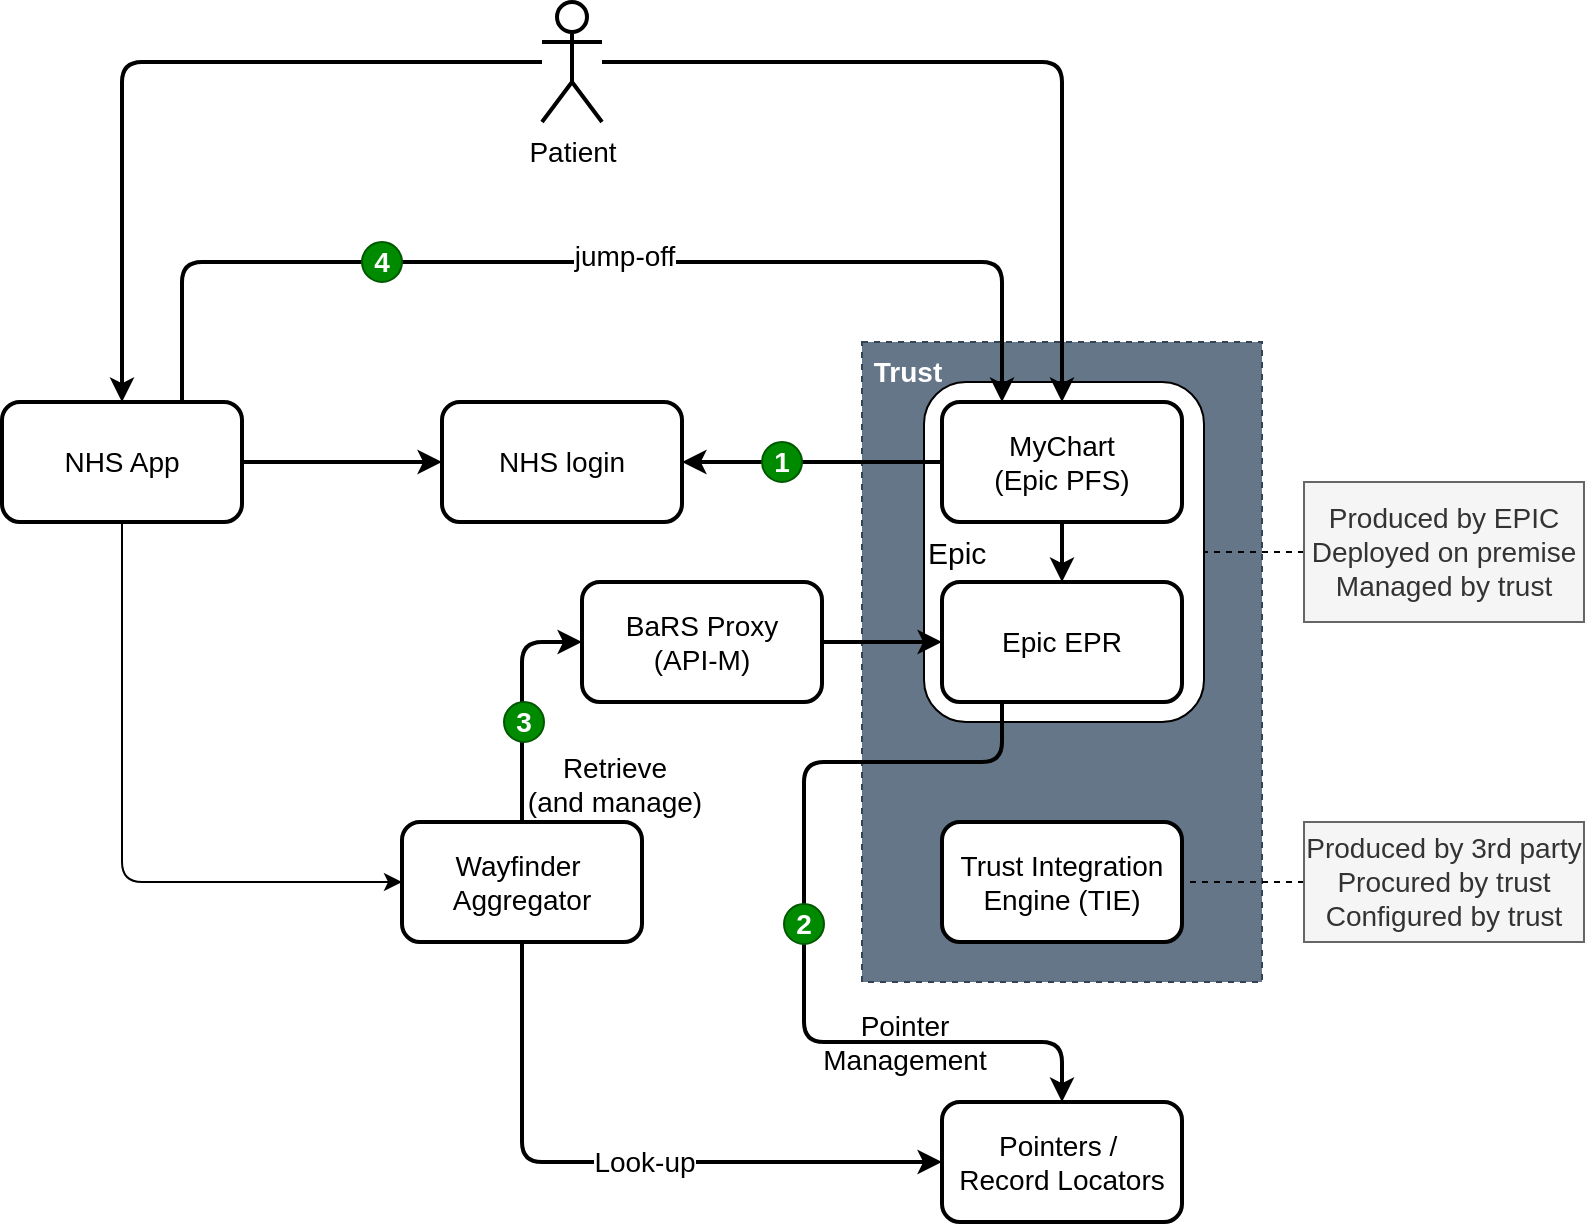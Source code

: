 <mxfile>
    <diagram name="Page-1" id="HHtlFshpQ32gfU4k5V_X">
        <mxGraphModel dx="1225" dy="851" grid="1" gridSize="10" guides="1" tooltips="1" connect="1" arrows="1" fold="1" page="1" pageScale="1" pageWidth="827" pageHeight="1169" math="0" shadow="0">
            <root>
                <mxCell id="0"/>
                <mxCell id="1" parent="0"/>
                <mxCell id="42vADjcBvc1gCo-mJGIS-1" value="&amp;nbsp;Trust" style="rounded=0;whiteSpace=wrap;html=1;dashed=1;align=left;verticalAlign=top;fontStyle=1;fillColor=#647687;strokeColor=#314354;fontSize=14;fontColor=#ffffff;" parent="1" vertex="1">
                    <mxGeometry x="449" y="190" width="200" height="320" as="geometry"/>
                </mxCell>
                <mxCell id="wC04zW4hRhxr-Yj-kQ3v-11" value="Epic" style="rounded=1;whiteSpace=wrap;html=1;fillColor=#FFFFFF;fontColor=#000000;align=left;fontSize=15;" parent="1" vertex="1">
                    <mxGeometry x="480" y="210" width="140" height="170" as="geometry"/>
                </mxCell>
                <mxCell id="42vADjcBvc1gCo-mJGIS-4" value="Epic EPR" style="rounded=1;whiteSpace=wrap;html=1;strokeWidth=2;fontSize=14;" parent="1" vertex="1">
                    <mxGeometry x="489" y="310" width="120" height="60" as="geometry"/>
                </mxCell>
                <mxCell id="42vADjcBvc1gCo-mJGIS-6" value="Trust Integration Engine (TIE)" style="rounded=1;whiteSpace=wrap;html=1;strokeWidth=2;fontSize=14;" parent="1" vertex="1">
                    <mxGeometry x="489" y="430" width="120" height="60" as="geometry"/>
                </mxCell>
                <mxCell id="42vADjcBvc1gCo-mJGIS-12" value="Pointers /&amp;nbsp;&lt;div&gt;Record Locators&lt;/div&gt;" style="rounded=1;whiteSpace=wrap;html=1;strokeWidth=2;fontSize=14;" parent="1" vertex="1">
                    <mxGeometry x="489" y="570" width="120" height="60" as="geometry"/>
                </mxCell>
                <mxCell id="42vADjcBvc1gCo-mJGIS-13" style="edgeStyle=orthogonalEdgeStyle;rounded=1;orthogonalLoop=1;jettySize=auto;html=1;entryX=0;entryY=0.5;entryDx=0;entryDy=0;exitX=0.5;exitY=1;exitDx=0;exitDy=0;curved=0;strokeWidth=2;fontSize=14;" parent="1" source="42vADjcBvc1gCo-mJGIS-17" target="42vADjcBvc1gCo-mJGIS-12" edge="1">
                    <mxGeometry relative="1" as="geometry"/>
                </mxCell>
                <mxCell id="42vADjcBvc1gCo-mJGIS-14" value="Look-up" style="edgeLabel;html=1;align=center;verticalAlign=middle;resizable=0;points=[];fontSize=14;" parent="42vADjcBvc1gCo-mJGIS-13" vertex="1" connectable="0">
                    <mxGeometry x="0.069" relative="1" as="geometry">
                        <mxPoint as="offset"/>
                    </mxGeometry>
                </mxCell>
                <mxCell id="42vADjcBvc1gCo-mJGIS-15" style="edgeStyle=orthogonalEdgeStyle;rounded=1;orthogonalLoop=1;jettySize=auto;html=1;entryX=0;entryY=0.5;entryDx=0;entryDy=0;exitX=0.5;exitY=0;exitDx=0;exitDy=0;curved=0;strokeWidth=2;fontSize=14;" parent="1" source="42vADjcBvc1gCo-mJGIS-17" target="42vADjcBvc1gCo-mJGIS-35" edge="1">
                    <mxGeometry relative="1" as="geometry"/>
                </mxCell>
                <mxCell id="42vADjcBvc1gCo-mJGIS-16" value="Retrieve&lt;div&gt;(and manage)&lt;/div&gt;" style="edgeLabel;html=1;align=center;verticalAlign=middle;resizable=0;points=[];labelBackgroundColor=none;fontSize=14;" parent="42vADjcBvc1gCo-mJGIS-15" vertex="1" connectable="0">
                    <mxGeometry x="-0.108" relative="1" as="geometry">
                        <mxPoint x="46" y="34" as="offset"/>
                    </mxGeometry>
                </mxCell>
                <mxCell id="42vADjcBvc1gCo-mJGIS-17" value="Wayfinder&amp;nbsp;&lt;div&gt;Aggregator&lt;/div&gt;" style="rounded=1;whiteSpace=wrap;html=1;strokeWidth=2;fontSize=14;" parent="1" vertex="1">
                    <mxGeometry x="219" y="430" width="120" height="60" as="geometry"/>
                </mxCell>
                <mxCell id="42vADjcBvc1gCo-mJGIS-18" style="edgeStyle=orthogonalEdgeStyle;rounded=0;orthogonalLoop=1;jettySize=auto;html=1;entryX=0;entryY=0.5;entryDx=0;entryDy=0;strokeWidth=2;fontSize=14;" parent="1" source="42vADjcBvc1gCo-mJGIS-22" target="42vADjcBvc1gCo-mJGIS-23" edge="1">
                    <mxGeometry relative="1" as="geometry"/>
                </mxCell>
                <mxCell id="42vADjcBvc1gCo-mJGIS-19" style="edgeStyle=orthogonalEdgeStyle;rounded=1;orthogonalLoop=1;jettySize=auto;html=1;entryX=0;entryY=0.5;entryDx=0;entryDy=0;exitX=0.5;exitY=1;exitDx=0;exitDy=0;curved=0;fontSize=14;" parent="1" source="42vADjcBvc1gCo-mJGIS-22" target="42vADjcBvc1gCo-mJGIS-17" edge="1">
                    <mxGeometry relative="1" as="geometry"/>
                </mxCell>
                <mxCell id="42vADjcBvc1gCo-mJGIS-20" style="edgeStyle=orthogonalEdgeStyle;rounded=1;orthogonalLoop=1;jettySize=auto;html=1;exitX=0.75;exitY=0;exitDx=0;exitDy=0;entryX=0.25;entryY=0;entryDx=0;entryDy=0;curved=0;strokeWidth=2;fontSize=14;" parent="1" source="42vADjcBvc1gCo-mJGIS-22" target="42vADjcBvc1gCo-mJGIS-29" edge="1">
                    <mxGeometry relative="1" as="geometry">
                        <Array as="points">
                            <mxPoint x="109" y="150"/>
                            <mxPoint x="519" y="150"/>
                        </Array>
                    </mxGeometry>
                </mxCell>
                <mxCell id="42vADjcBvc1gCo-mJGIS-21" value="jump-off" style="edgeLabel;html=1;align=center;verticalAlign=middle;resizable=0;points=[];fontSize=14;" parent="42vADjcBvc1gCo-mJGIS-20" vertex="1" connectable="0">
                    <mxGeometry x="0.059" y="3" relative="1" as="geometry">
                        <mxPoint as="offset"/>
                    </mxGeometry>
                </mxCell>
                <mxCell id="42vADjcBvc1gCo-mJGIS-22" value="NHS App" style="rounded=1;whiteSpace=wrap;html=1;strokeWidth=2;fontSize=14;" parent="1" vertex="1">
                    <mxGeometry x="19" y="220" width="120" height="60" as="geometry"/>
                </mxCell>
                <mxCell id="42vADjcBvc1gCo-mJGIS-23" value="NHS login" style="rounded=1;whiteSpace=wrap;html=1;strokeWidth=2;fontSize=14;" parent="1" vertex="1">
                    <mxGeometry x="239" y="220" width="120" height="60" as="geometry"/>
                </mxCell>
                <mxCell id="42vADjcBvc1gCo-mJGIS-24" style="edgeStyle=orthogonalEdgeStyle;rounded=1;orthogonalLoop=1;jettySize=auto;html=1;curved=0;strokeWidth=2;fontSize=14;" parent="1" source="42vADjcBvc1gCo-mJGIS-26" target="42vADjcBvc1gCo-mJGIS-22" edge="1">
                    <mxGeometry relative="1" as="geometry"/>
                </mxCell>
                <mxCell id="42vADjcBvc1gCo-mJGIS-25" style="edgeStyle=orthogonalEdgeStyle;rounded=1;orthogonalLoop=1;jettySize=auto;html=1;curved=0;strokeWidth=2;fontSize=14;" parent="1" source="42vADjcBvc1gCo-mJGIS-26" target="42vADjcBvc1gCo-mJGIS-29" edge="1">
                    <mxGeometry relative="1" as="geometry"/>
                </mxCell>
                <mxCell id="42vADjcBvc1gCo-mJGIS-26" value="Patient" style="shape=umlActor;verticalLabelPosition=bottom;verticalAlign=top;html=1;outlineConnect=0;fontSize=14;strokeWidth=2;" parent="1" vertex="1">
                    <mxGeometry x="289" y="20" width="30" height="60" as="geometry"/>
                </mxCell>
                <mxCell id="42vADjcBvc1gCo-mJGIS-27" value="" style="edgeStyle=orthogonalEdgeStyle;rounded=0;orthogonalLoop=1;jettySize=auto;html=1;strokeWidth=2;fontSize=14;" parent="1" source="42vADjcBvc1gCo-mJGIS-29" target="42vADjcBvc1gCo-mJGIS-4" edge="1">
                    <mxGeometry relative="1" as="geometry"/>
                </mxCell>
                <mxCell id="42vADjcBvc1gCo-mJGIS-28" style="edgeStyle=orthogonalEdgeStyle;rounded=0;orthogonalLoop=1;jettySize=auto;html=1;entryX=1;entryY=0.5;entryDx=0;entryDy=0;strokeWidth=2;fontSize=14;" parent="1" source="42vADjcBvc1gCo-mJGIS-29" target="42vADjcBvc1gCo-mJGIS-23" edge="1">
                    <mxGeometry relative="1" as="geometry"/>
                </mxCell>
                <mxCell id="42vADjcBvc1gCo-mJGIS-29" value="MyChart&lt;div&gt;(Epic PFS)&lt;/div&gt;" style="rounded=1;whiteSpace=wrap;html=1;strokeWidth=2;fontSize=14;" parent="1" vertex="1">
                    <mxGeometry x="489" y="220" width="120" height="60" as="geometry"/>
                </mxCell>
                <mxCell id="42vADjcBvc1gCo-mJGIS-30" value="1" style="ellipse;whiteSpace=wrap;html=1;aspect=fixed;fillColor=#008a00;strokeColor=#005700;fontSize=14;fontColor=#ffffff;fontStyle=1" parent="1" vertex="1">
                    <mxGeometry x="399" y="240" width="20" height="20" as="geometry"/>
                </mxCell>
                <mxCell id="42vADjcBvc1gCo-mJGIS-32" value="3" style="ellipse;whiteSpace=wrap;html=1;aspect=fixed;fillColor=#008a00;strokeColor=#005700;fontSize=14;fontColor=#ffffff;fontStyle=1" parent="1" vertex="1">
                    <mxGeometry x="270" y="370" width="20" height="20" as="geometry"/>
                </mxCell>
                <mxCell id="42vADjcBvc1gCo-mJGIS-33" value="4" style="ellipse;whiteSpace=wrap;html=1;aspect=fixed;fillColor=#008a00;strokeColor=#005700;fontSize=14;fontColor=#ffffff;fontStyle=1" parent="1" vertex="1">
                    <mxGeometry x="199" y="140" width="20" height="20" as="geometry"/>
                </mxCell>
                <mxCell id="42vADjcBvc1gCo-mJGIS-34" style="edgeStyle=orthogonalEdgeStyle;rounded=0;orthogonalLoop=1;jettySize=auto;html=1;entryX=0;entryY=0.5;entryDx=0;entryDy=0;strokeWidth=2;fontSize=14;" parent="1" source="42vADjcBvc1gCo-mJGIS-35" target="42vADjcBvc1gCo-mJGIS-4" edge="1">
                    <mxGeometry relative="1" as="geometry"/>
                </mxCell>
                <mxCell id="42vADjcBvc1gCo-mJGIS-35" value="BaRS Proxy&lt;div&gt;(API-M)&lt;/div&gt;" style="rounded=1;whiteSpace=wrap;html=1;strokeWidth=2;fontSize=14;" parent="1" vertex="1">
                    <mxGeometry x="309" y="310" width="120" height="60" as="geometry"/>
                </mxCell>
                <mxCell id="wC04zW4hRhxr-Yj-kQ3v-12" style="rounded=0;orthogonalLoop=1;jettySize=auto;html=1;entryX=1;entryY=0.5;entryDx=0;entryDy=0;endArrow=none;endFill=0;exitX=0;exitY=0.5;exitDx=0;exitDy=0;dashed=1;fontSize=14;" parent="1" source="wC04zW4hRhxr-Yj-kQ3v-13" target="wC04zW4hRhxr-Yj-kQ3v-11" edge="1">
                    <mxGeometry relative="1" as="geometry"/>
                </mxCell>
                <mxCell id="wC04zW4hRhxr-Yj-kQ3v-13" value="Produced by EPIC&lt;div&gt;Deployed on premise&lt;/div&gt;&lt;div&gt;Managed by trust&lt;/div&gt;" style="rounded=0;whiteSpace=wrap;html=1;fillColor=#f5f5f5;fontColor=#333333;strokeColor=#666666;fontSize=14;" parent="1" vertex="1">
                    <mxGeometry x="670" y="260" width="140" height="70" as="geometry"/>
                </mxCell>
                <mxCell id="wC04zW4hRhxr-Yj-kQ3v-14" style="rounded=0;orthogonalLoop=1;jettySize=auto;html=1;entryX=1;entryY=0.5;entryDx=0;entryDy=0;endArrow=none;endFill=0;exitX=0;exitY=0.5;exitDx=0;exitDy=0;dashed=1;fontSize=14;" parent="1" source="wC04zW4hRhxr-Yj-kQ3v-15" target="42vADjcBvc1gCo-mJGIS-6" edge="1">
                    <mxGeometry relative="1" as="geometry">
                        <mxPoint x="610" y="460" as="targetPoint"/>
                    </mxGeometry>
                </mxCell>
                <mxCell id="wC04zW4hRhxr-Yj-kQ3v-15" value="Produced by 3rd party&lt;div&gt;Procured by trust&lt;br&gt;&lt;div&gt;Configured by trust&lt;/div&gt;&lt;/div&gt;" style="rounded=0;whiteSpace=wrap;html=1;fillColor=#f5f5f5;fontColor=#333333;strokeColor=#666666;fontSize=14;" parent="1" vertex="1">
                    <mxGeometry x="670" y="430" width="140" height="60" as="geometry"/>
                </mxCell>
                <mxCell id="luWnccWdb9JVHSuGgIvN-4" style="edgeStyle=orthogonalEdgeStyle;html=1;fontSize=15;fontColor=#000000;strokeWidth=2;entryX=0.5;entryY=0;entryDx=0;entryDy=0;exitX=0.25;exitY=1;exitDx=0;exitDy=0;" parent="1" source="42vADjcBvc1gCo-mJGIS-4" target="42vADjcBvc1gCo-mJGIS-12" edge="1">
                    <mxGeometry relative="1" as="geometry">
                        <Array as="points">
                            <mxPoint x="519" y="400"/>
                            <mxPoint x="420" y="400"/>
                            <mxPoint x="420" y="540"/>
                            <mxPoint x="549" y="540"/>
                        </Array>
                        <mxPoint x="420" y="400" as="sourcePoint"/>
                        <mxPoint x="560" y="540" as="targetPoint"/>
                    </mxGeometry>
                </mxCell>
                <mxCell id="luWnccWdb9JVHSuGgIvN-5" value="2" style="ellipse;whiteSpace=wrap;html=1;aspect=fixed;fillColor=#008a00;strokeColor=#005700;fontSize=14;fontColor=#ffffff;fontStyle=1" parent="1" vertex="1">
                    <mxGeometry x="410" y="471" width="20" height="20" as="geometry"/>
                </mxCell>
                <mxCell id="luWnccWdb9JVHSuGgIvN-6" value="Pointer&lt;br&gt;Management" style="edgeLabel;html=1;align=center;verticalAlign=middle;resizable=0;points=[];labelBackgroundColor=none;fontSize=14;" parent="1" vertex="1" connectable="0">
                    <mxGeometry x="470.0" y="540" as="geometry"/>
                </mxCell>
            </root>
        </mxGraphModel>
    </diagram>
</mxfile>